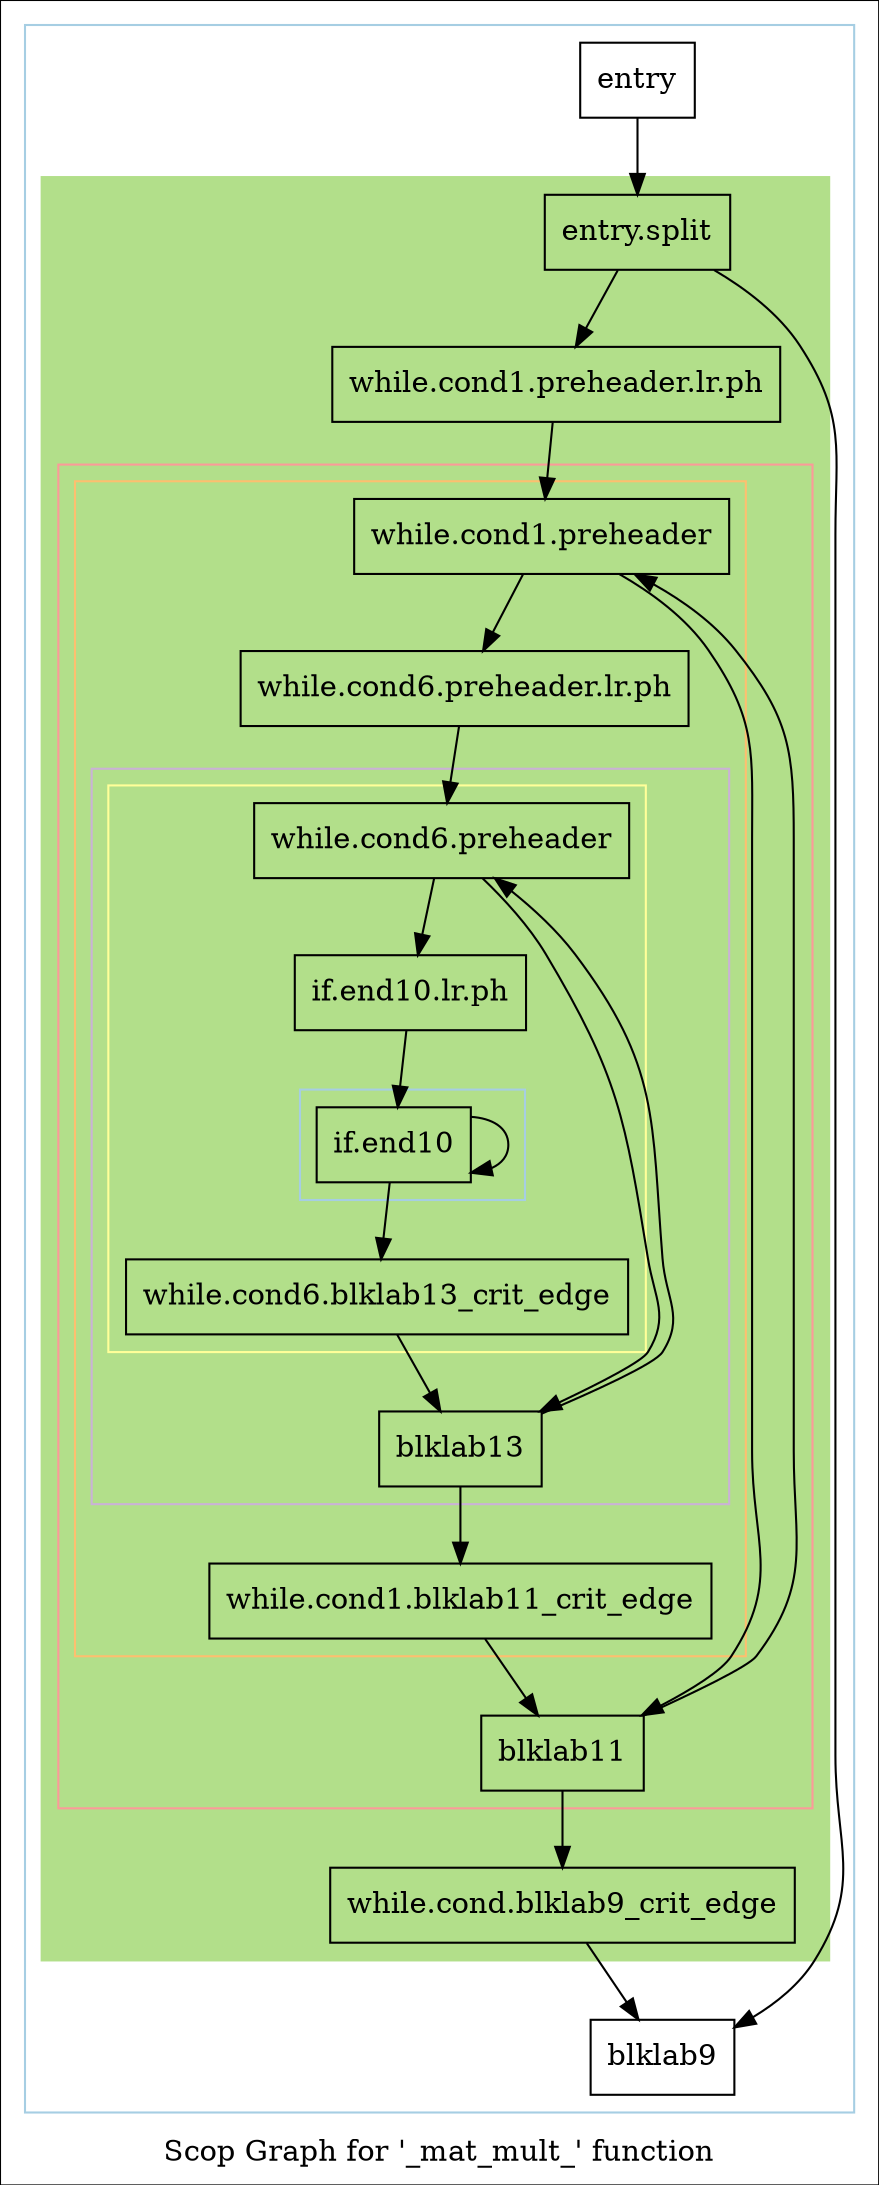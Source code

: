 digraph "Scop Graph for '_mat_mult_' function" {
	label="Scop Graph for '_mat_mult_' function";

	Node0xc468430 [shape=record,label="{entry}"];
	Node0xc468430 -> Node0xc498290;
	Node0xc498290 [shape=record,label="{entry.split}"];
	Node0xc498290 -> Node0xc498350;
	Node0xc498290 -> Node0xc4949f0;
	Node0xc498350 [shape=record,label="{while.cond1.preheader.lr.ph}"];
	Node0xc498350 -> Node0xc494540;
	Node0xc494540 [shape=record,label="{while.cond1.preheader}"];
	Node0xc494540 -> Node0xc4945a0;
	Node0xc494540 -> Node0xc4945c0;
	Node0xc4945a0 [shape=record,label="{while.cond6.preheader.lr.ph}"];
	Node0xc4945a0 -> Node0xc494a90;
	Node0xc494a90 [shape=record,label="{while.cond6.preheader}"];
	Node0xc494a90 -> Node0xc494af0;
	Node0xc494a90 -> Node0xc457ca0;
	Node0xc494af0 [shape=record,label="{if.end10.lr.ph}"];
	Node0xc494af0 -> Node0xc457cc0;
	Node0xc457cc0 [shape=record,label="{if.end10}"];
	Node0xc457cc0 -> Node0xc457cc0[constraint=false];
	Node0xc457cc0 -> Node0xc457d60;
	Node0xc457d60 [shape=record,label="{while.cond6.blklab13_crit_edge}"];
	Node0xc457d60 -> Node0xc457ca0;
	Node0xc457ca0 [shape=record,label="{blklab13}"];
	Node0xc457ca0 -> Node0xc494a90[constraint=false];
	Node0xc457ca0 -> Node0xc498270;
	Node0xc498270 [shape=record,label="{while.cond1.blklab11_crit_edge}"];
	Node0xc498270 -> Node0xc4945c0;
	Node0xc4945c0 [shape=record,label="{blklab11}"];
	Node0xc4945c0 -> Node0xc494540[constraint=false];
	Node0xc4945c0 -> Node0xc498330;
	Node0xc498330 [shape=record,label="{while.cond.blklab9_crit_edge}"];
	Node0xc498330 -> Node0xc4949f0;
	Node0xc4949f0 [shape=record,label="{blklab9}"];
	colorscheme = "paired12"
        subgraph cluster_0xc4933b0 {
          label = "";
          style = solid;
          color = 1
          subgraph cluster_0xc4590b0 {
            label = "";
            style = filled;
            color = 3            subgraph cluster_0xc459030 {
              label = "";
              style = solid;
              color = 5
              subgraph cluster_0xc47cdb0 {
                label = "";
                style = solid;
                color = 7
                subgraph cluster_0xc47cd30 {
                  label = "";
                  style = solid;
                  color = 9
                  subgraph cluster_0xc47c5b0 {
                    label = "";
                    style = solid;
                    color = 11
                    subgraph cluster_0xc47c530 {
                      label = "";
                      style = solid;
                      color = 1
                      Node0xc457cc0;
                    }
                    Node0xc494a90;
                    Node0xc494af0;
                    Node0xc457d60;
                  }
                  Node0xc457ca0;
                }
                Node0xc494540;
                Node0xc4945a0;
                Node0xc498270;
              }
              Node0xc4945c0;
            }
            Node0xc498290;
            Node0xc498350;
            Node0xc498330;
          }
          Node0xc468430;
          Node0xc4949f0;
        }
}
